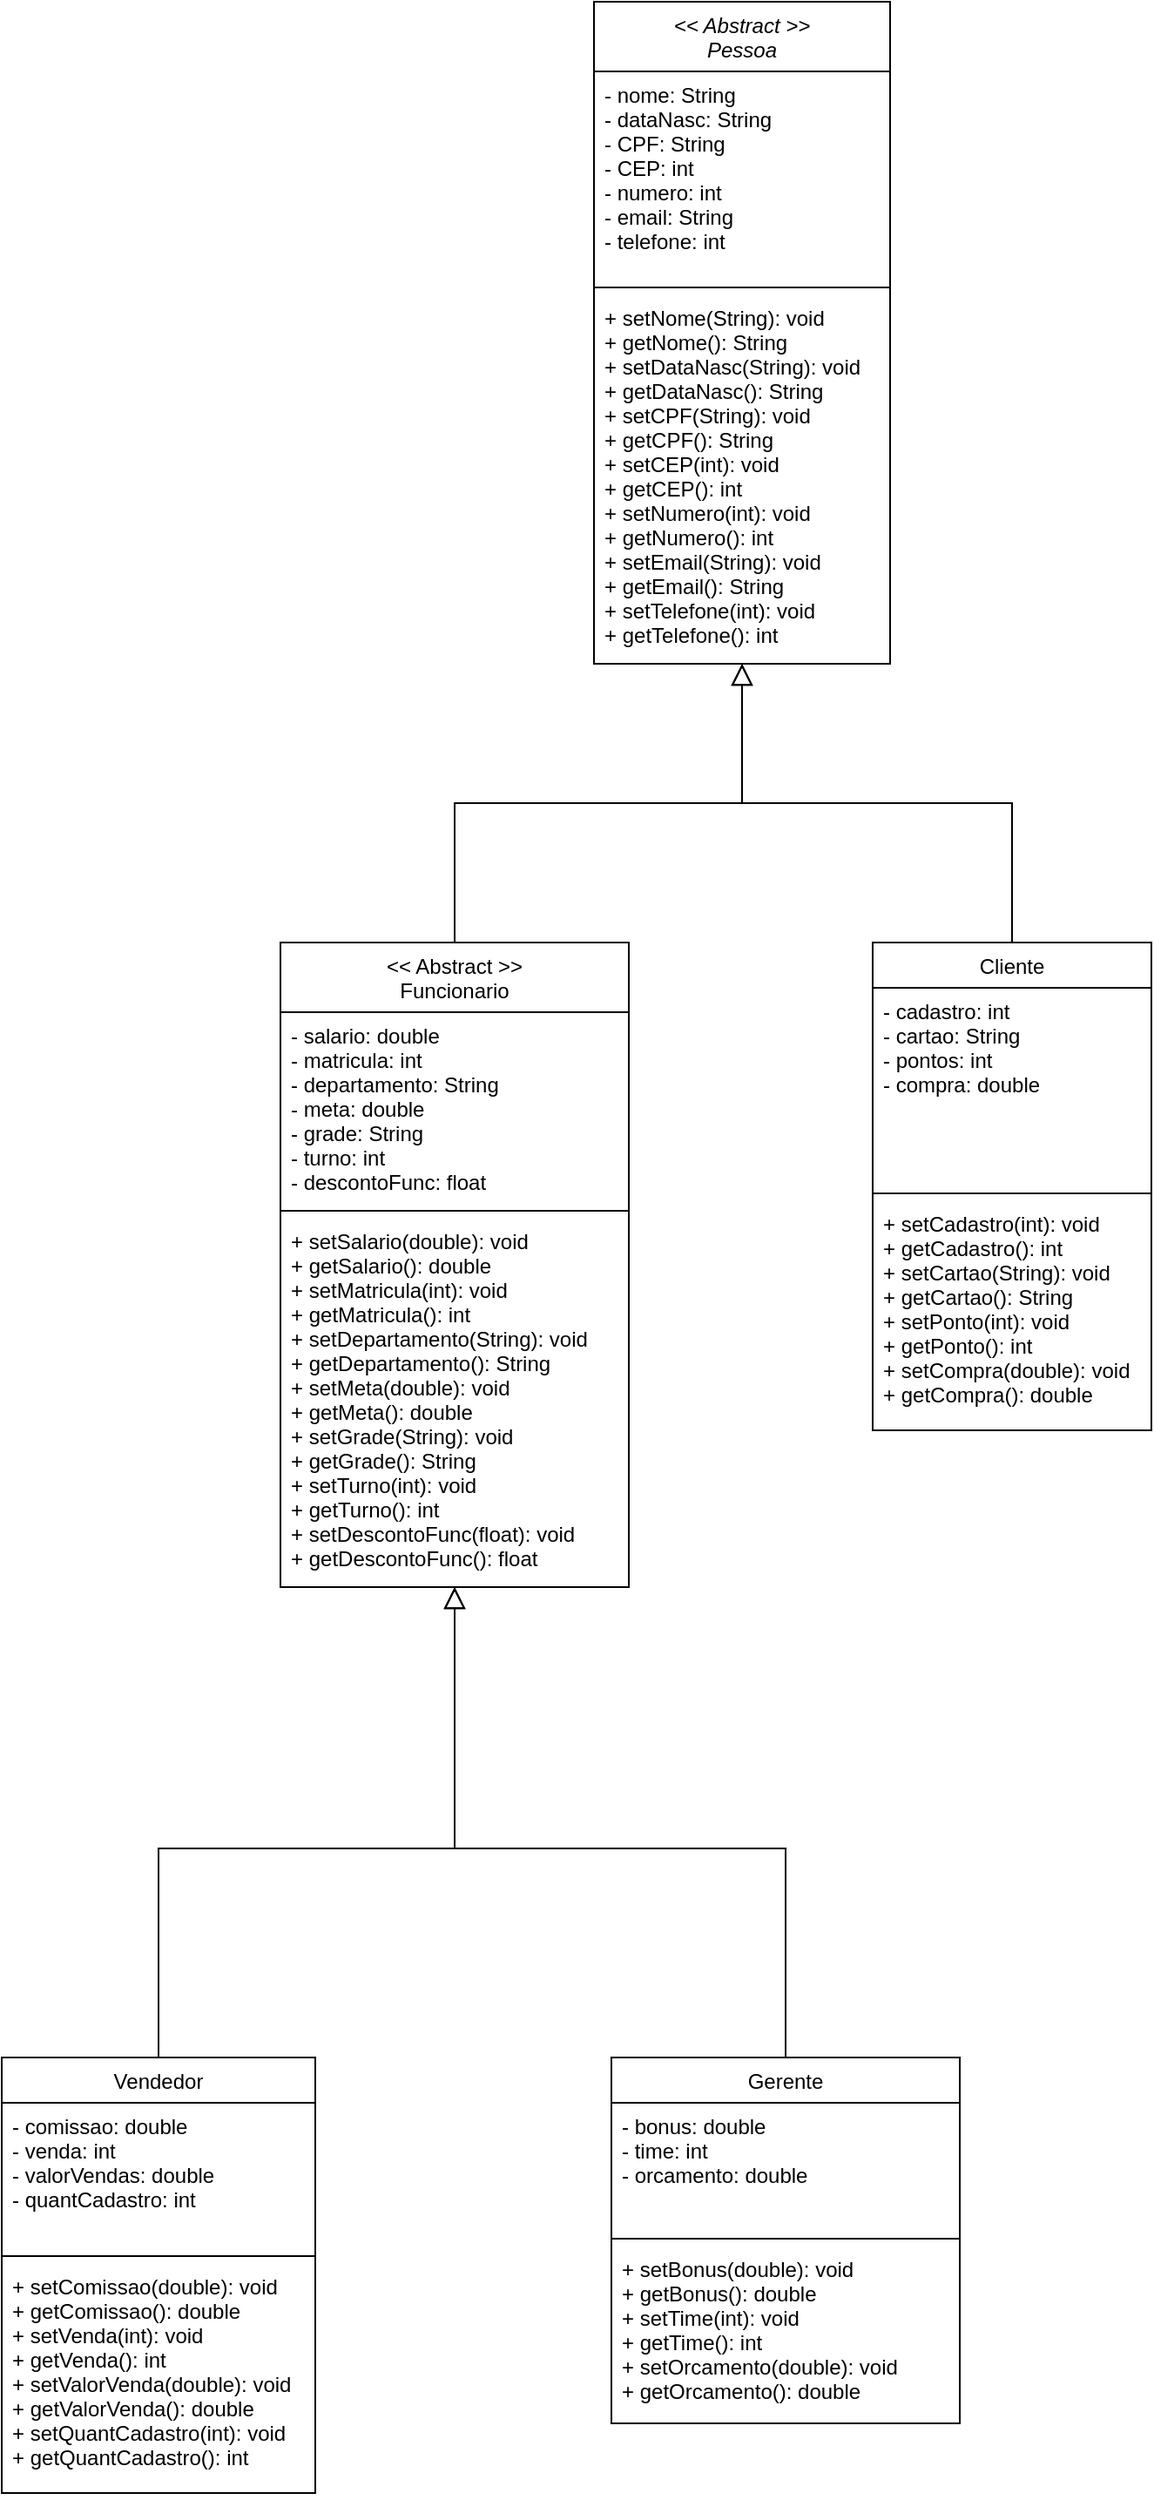 <mxfile version="14.5.1" type="device"><diagram id="C5RBs43oDa-KdzZeNtuy" name="Page-1"><mxGraphModel dx="638" dy="425" grid="1" gridSize="10" guides="1" tooltips="1" connect="1" arrows="1" fold="1" page="1" pageScale="1" pageWidth="827" pageHeight="1169" math="0" shadow="0"><root><mxCell id="WIyWlLk6GJQsqaUBKTNV-0"/><mxCell id="WIyWlLk6GJQsqaUBKTNV-1" parent="WIyWlLk6GJQsqaUBKTNV-0"/><mxCell id="zkfFHV4jXpPFQw0GAbJ--0" value="&lt;&lt; Abstract &gt;&gt;&#10;Pessoa" style="swimlane;fontStyle=2;align=center;verticalAlign=top;childLayout=stackLayout;horizontal=1;startSize=40;horizontalStack=0;resizeParent=1;resizeLast=0;collapsible=1;marginBottom=0;rounded=0;shadow=0;strokeWidth=1;" parent="WIyWlLk6GJQsqaUBKTNV-1" vertex="1"><mxGeometry x="420" y="40" width="170" height="380" as="geometry"><mxRectangle x="230" y="140" width="160" height="26" as="alternateBounds"/></mxGeometry></mxCell><mxCell id="zkfFHV4jXpPFQw0GAbJ--1" value="- nome: String &#10;- dataNasc: String&#10;- CPF: String&#10;- CEP: int&#10;- numero: int&#10;- email: String&#10;- telefone: int" style="text;align=left;verticalAlign=top;spacingLeft=4;spacingRight=4;overflow=hidden;rotatable=0;points=[[0,0.5],[1,0.5]];portConstraint=eastwest;" parent="zkfFHV4jXpPFQw0GAbJ--0" vertex="1"><mxGeometry y="40" width="170" height="120" as="geometry"/></mxCell><mxCell id="zkfFHV4jXpPFQw0GAbJ--4" value="" style="line;html=1;strokeWidth=1;align=left;verticalAlign=middle;spacingTop=-1;spacingLeft=3;spacingRight=3;rotatable=0;labelPosition=right;points=[];portConstraint=eastwest;" parent="zkfFHV4jXpPFQw0GAbJ--0" vertex="1"><mxGeometry y="160" width="170" height="8" as="geometry"/></mxCell><mxCell id="zkfFHV4jXpPFQw0GAbJ--5" value="+ setNome(String): void&#10;+ getNome(): String&#10;+ setDataNasc(String): void&#10;+ getDataNasc(): String&#10;+ setCPF(String): void&#10;+ getCPF(): String&#10;+ setCEP(int): void&#10;+ getCEP(): int&#10;+ setNumero(int): void&#10;+ getNumero(): int&#10;+ setEmail(String): void&#10;+ getEmail(): String&#10;+ setTelefone(int): void&#10;+ getTelefone(): int&#10;" style="text;align=left;verticalAlign=top;spacingLeft=4;spacingRight=4;overflow=hidden;rotatable=0;points=[[0,0.5],[1,0.5]];portConstraint=eastwest;" parent="zkfFHV4jXpPFQw0GAbJ--0" vertex="1"><mxGeometry y="168" width="170" height="212" as="geometry"/></mxCell><mxCell id="zkfFHV4jXpPFQw0GAbJ--6" value="Vendedor" style="swimlane;fontStyle=0;align=center;verticalAlign=top;childLayout=stackLayout;horizontal=1;startSize=26;horizontalStack=0;resizeParent=1;resizeLast=0;collapsible=1;marginBottom=0;rounded=0;shadow=0;strokeWidth=1;" parent="WIyWlLk6GJQsqaUBKTNV-1" vertex="1"><mxGeometry x="80" y="1220" width="180" height="250" as="geometry"><mxRectangle x="130" y="380" width="160" height="26" as="alternateBounds"/></mxGeometry></mxCell><mxCell id="zkfFHV4jXpPFQw0GAbJ--7" value="- comissao: double&#10;- venda: int&#10;- valorVendas: double&#10;- quantCadastro: int" style="text;align=left;verticalAlign=top;spacingLeft=4;spacingRight=4;overflow=hidden;rotatable=0;points=[[0,0.5],[1,0.5]];portConstraint=eastwest;" parent="zkfFHV4jXpPFQw0GAbJ--6" vertex="1"><mxGeometry y="26" width="180" height="84" as="geometry"/></mxCell><mxCell id="zkfFHV4jXpPFQw0GAbJ--9" value="" style="line;html=1;strokeWidth=1;align=left;verticalAlign=middle;spacingTop=-1;spacingLeft=3;spacingRight=3;rotatable=0;labelPosition=right;points=[];portConstraint=eastwest;" parent="zkfFHV4jXpPFQw0GAbJ--6" vertex="1"><mxGeometry y="110" width="180" height="8" as="geometry"/></mxCell><mxCell id="g-3ZfyohGNBZ5P0qwdAQ-12" value="+ setComissao(double): void&#10;+ getComissao(): double&#10;+ setVenda(int): void&#10;+ getVenda(): int&#10;+ setValorVenda(double): void&#10;+ getValorVenda(): double&#10;+ setQuantCadastro(int): void&#10;+ getQuantCadastro(): int" style="text;align=left;verticalAlign=top;spacingLeft=4;spacingRight=4;overflow=hidden;rotatable=0;points=[[0,0.5],[1,0.5]];portConstraint=eastwest;" parent="zkfFHV4jXpPFQw0GAbJ--6" vertex="1"><mxGeometry y="118" width="180" height="132" as="geometry"/></mxCell><mxCell id="zkfFHV4jXpPFQw0GAbJ--13" value="&lt;&lt; Abstract &gt;&gt;&#10;Funcionario" style="swimlane;fontStyle=0;align=center;verticalAlign=top;childLayout=stackLayout;horizontal=1;startSize=40;horizontalStack=0;resizeParent=1;resizeLast=0;collapsible=1;marginBottom=0;rounded=0;shadow=0;strokeWidth=1;" parent="WIyWlLk6GJQsqaUBKTNV-1" vertex="1"><mxGeometry x="240" y="580" width="200" height="370" as="geometry"><mxRectangle x="340" y="380" width="170" height="26" as="alternateBounds"/></mxGeometry></mxCell><mxCell id="zkfFHV4jXpPFQw0GAbJ--14" value="- salario: double&#10;- matricula: int&#10;- departamento: String&#10;- meta: double&#10;- grade: String&#10;- turno: int&#10;- descontoFunc: float&#10;" style="text;align=left;verticalAlign=top;spacingLeft=4;spacingRight=4;overflow=hidden;rotatable=0;points=[[0,0.5],[1,0.5]];portConstraint=eastwest;" parent="zkfFHV4jXpPFQw0GAbJ--13" vertex="1"><mxGeometry y="40" width="200" height="110" as="geometry"/></mxCell><mxCell id="zkfFHV4jXpPFQw0GAbJ--15" value="" style="line;html=1;strokeWidth=1;align=left;verticalAlign=middle;spacingTop=-1;spacingLeft=3;spacingRight=3;rotatable=0;labelPosition=right;points=[];portConstraint=eastwest;" parent="zkfFHV4jXpPFQw0GAbJ--13" vertex="1"><mxGeometry y="150" width="200" height="8" as="geometry"/></mxCell><mxCell id="g-3ZfyohGNBZ5P0qwdAQ-11" value="+ setSalario(double): void&#10;+ getSalario(): double&#10;+ setMatricula(int): void&#10;+ getMatricula(): int&#10;+ setDepartamento(String): void&#10;+ getDepartamento(): String&#10;+ setMeta(double): void&#10;+ getMeta(): double&#10;+ setGrade(String): void&#10;+ getGrade(): String&#10;+ setTurno(int): void&#10;+ getTurno(): int&#10;+ setDescontoFunc(float): void&#10;+ getDescontoFunc(): float" style="text;align=left;verticalAlign=top;spacingLeft=4;spacingRight=4;overflow=hidden;rotatable=0;points=[[0,0.5],[1,0.5]];portConstraint=eastwest;" parent="zkfFHV4jXpPFQw0GAbJ--13" vertex="1"><mxGeometry y="158" width="200" height="212" as="geometry"/></mxCell><mxCell id="zkfFHV4jXpPFQw0GAbJ--16" value="" style="endArrow=block;endSize=10;endFill=0;shadow=0;strokeWidth=1;rounded=0;edgeStyle=elbowEdgeStyle;elbow=vertical;" parent="WIyWlLk6GJQsqaUBKTNV-1" source="zkfFHV4jXpPFQw0GAbJ--13" target="zkfFHV4jXpPFQw0GAbJ--0" edge="1"><mxGeometry width="160" relative="1" as="geometry"><mxPoint x="350" y="513" as="sourcePoint"/><mxPoint x="450" y="411" as="targetPoint"/></mxGeometry></mxCell><mxCell id="zkfFHV4jXpPFQw0GAbJ--17" value="Cliente" style="swimlane;fontStyle=0;align=center;verticalAlign=top;childLayout=stackLayout;horizontal=1;startSize=26;horizontalStack=0;resizeParent=1;resizeLast=0;collapsible=1;marginBottom=0;rounded=0;shadow=0;strokeWidth=1;" parent="WIyWlLk6GJQsqaUBKTNV-1" vertex="1"><mxGeometry x="580" y="580" width="160" height="280" as="geometry"><mxRectangle x="550" y="140" width="160" height="26" as="alternateBounds"/></mxGeometry></mxCell><mxCell id="zkfFHV4jXpPFQw0GAbJ--18" value="- cadastro: int&#10;- cartao: String&#10;- pontos: int&#10;- compra: double&#10;" style="text;align=left;verticalAlign=top;spacingLeft=4;spacingRight=4;overflow=hidden;rotatable=0;points=[[0,0.5],[1,0.5]];portConstraint=eastwest;" parent="zkfFHV4jXpPFQw0GAbJ--17" vertex="1"><mxGeometry y="26" width="160" height="114" as="geometry"/></mxCell><mxCell id="zkfFHV4jXpPFQw0GAbJ--23" value="" style="line;html=1;strokeWidth=1;align=left;verticalAlign=middle;spacingTop=-1;spacingLeft=3;spacingRight=3;rotatable=0;labelPosition=right;points=[];portConstraint=eastwest;" parent="zkfFHV4jXpPFQw0GAbJ--17" vertex="1"><mxGeometry y="140" width="160" height="8" as="geometry"/></mxCell><mxCell id="zkfFHV4jXpPFQw0GAbJ--24" value="+ setCadastro(int): void&#10;+ getCadastro(): int&#10;+ setCartao(String): void&#10;+ getCartao(): String&#10;+ setPonto(int): void&#10;+ getPonto(): int&#10;+ setCompra(double): void&#10;+ getCompra(): double" style="text;align=left;verticalAlign=top;spacingLeft=4;spacingRight=4;overflow=hidden;rotatable=0;points=[[0,0.5],[1,0.5]];portConstraint=eastwest;" parent="zkfFHV4jXpPFQw0GAbJ--17" vertex="1"><mxGeometry y="148" width="160" height="132" as="geometry"/></mxCell><mxCell id="g-3ZfyohGNBZ5P0qwdAQ-0" value="" style="endArrow=block;endSize=10;endFill=0;shadow=0;strokeWidth=1;rounded=0;edgeStyle=elbowEdgeStyle;elbow=vertical;" parent="WIyWlLk6GJQsqaUBKTNV-1" source="zkfFHV4jXpPFQw0GAbJ--6" target="zkfFHV4jXpPFQw0GAbJ--13" edge="1"><mxGeometry width="160" relative="1" as="geometry"><mxPoint x="200" y="550" as="sourcePoint"/><mxPoint x="320" y="330" as="targetPoint"/><Array as="points"><mxPoint x="340" y="1100"/><mxPoint x="340" y="1350"/><mxPoint x="330" y="1000"/><mxPoint x="330" y="650"/><mxPoint x="290" y="670"/><mxPoint x="330" y="460"/></Array></mxGeometry></mxCell><mxCell id="g-3ZfyohGNBZ5P0qwdAQ-1" value="Gerente" style="swimlane;fontStyle=0;align=center;verticalAlign=top;childLayout=stackLayout;horizontal=1;startSize=26;horizontalStack=0;resizeParent=1;resizeLast=0;collapsible=1;marginBottom=0;rounded=0;shadow=0;strokeWidth=1;" parent="WIyWlLk6GJQsqaUBKTNV-1" vertex="1"><mxGeometry x="430" y="1220" width="200" height="210" as="geometry"><mxRectangle x="130" y="380" width="160" height="26" as="alternateBounds"/></mxGeometry></mxCell><mxCell id="g-3ZfyohGNBZ5P0qwdAQ-2" value="- bonus: double&#10;- time: int&#10;- orcamento: double" style="text;align=left;verticalAlign=top;spacingLeft=4;spacingRight=4;overflow=hidden;rotatable=0;points=[[0,0.5],[1,0.5]];portConstraint=eastwest;" parent="g-3ZfyohGNBZ5P0qwdAQ-1" vertex="1"><mxGeometry y="26" width="200" height="74" as="geometry"/></mxCell><mxCell id="g-3ZfyohGNBZ5P0qwdAQ-4" value="" style="line;html=1;strokeWidth=1;align=left;verticalAlign=middle;spacingTop=-1;spacingLeft=3;spacingRight=3;rotatable=0;labelPosition=right;points=[];portConstraint=eastwest;" parent="g-3ZfyohGNBZ5P0qwdAQ-1" vertex="1"><mxGeometry y="100" width="200" height="8" as="geometry"/></mxCell><mxCell id="g-3ZfyohGNBZ5P0qwdAQ-13" value="+ setBonus(double): void&#10;+ getBonus(): double&#10;+ setTime(int): void&#10;+ getTime(): int&#10;+ setOrcamento(double): void&#10;+ getOrcamento(): double" style="text;align=left;verticalAlign=top;spacingLeft=4;spacingRight=4;overflow=hidden;rotatable=0;points=[[0,0.5],[1,0.5]];portConstraint=eastwest;" parent="g-3ZfyohGNBZ5P0qwdAQ-1" vertex="1"><mxGeometry y="108" width="200" height="102" as="geometry"/></mxCell><mxCell id="g-3ZfyohGNBZ5P0qwdAQ-7" value="" style="endArrow=block;endSize=10;endFill=0;shadow=0;strokeWidth=1;rounded=0;edgeStyle=elbowEdgeStyle;elbow=vertical;exitX=0.5;exitY=0;exitDx=0;exitDy=0;" parent="WIyWlLk6GJQsqaUBKTNV-1" source="zkfFHV4jXpPFQw0GAbJ--17" target="zkfFHV4jXpPFQw0GAbJ--0" edge="1"><mxGeometry width="160" relative="1" as="geometry"><mxPoint x="420" y="338" as="sourcePoint"/><mxPoint x="600" y="300" as="targetPoint"/></mxGeometry></mxCell><mxCell id="g-3ZfyohGNBZ5P0qwdAQ-8" value="" style="endArrow=block;endSize=10;endFill=0;shadow=0;strokeWidth=1;rounded=0;edgeStyle=elbowEdgeStyle;elbow=vertical;" parent="WIyWlLk6GJQsqaUBKTNV-1" source="g-3ZfyohGNBZ5P0qwdAQ-1" target="zkfFHV4jXpPFQw0GAbJ--13" edge="1"><mxGeometry width="160" relative="1" as="geometry"><mxPoint x="165.2" y="598.206" as="sourcePoint"/><mxPoint x="340" y="324" as="targetPoint"/><Array as="points"><mxPoint x="340" y="1100"/><mxPoint x="340" y="1350"/><mxPoint x="330" y="1000"/><mxPoint x="330" y="650"/><mxPoint x="330" y="460"/><mxPoint x="330" y="360"/><mxPoint x="340" y="470"/></Array></mxGeometry></mxCell></root></mxGraphModel></diagram></mxfile>